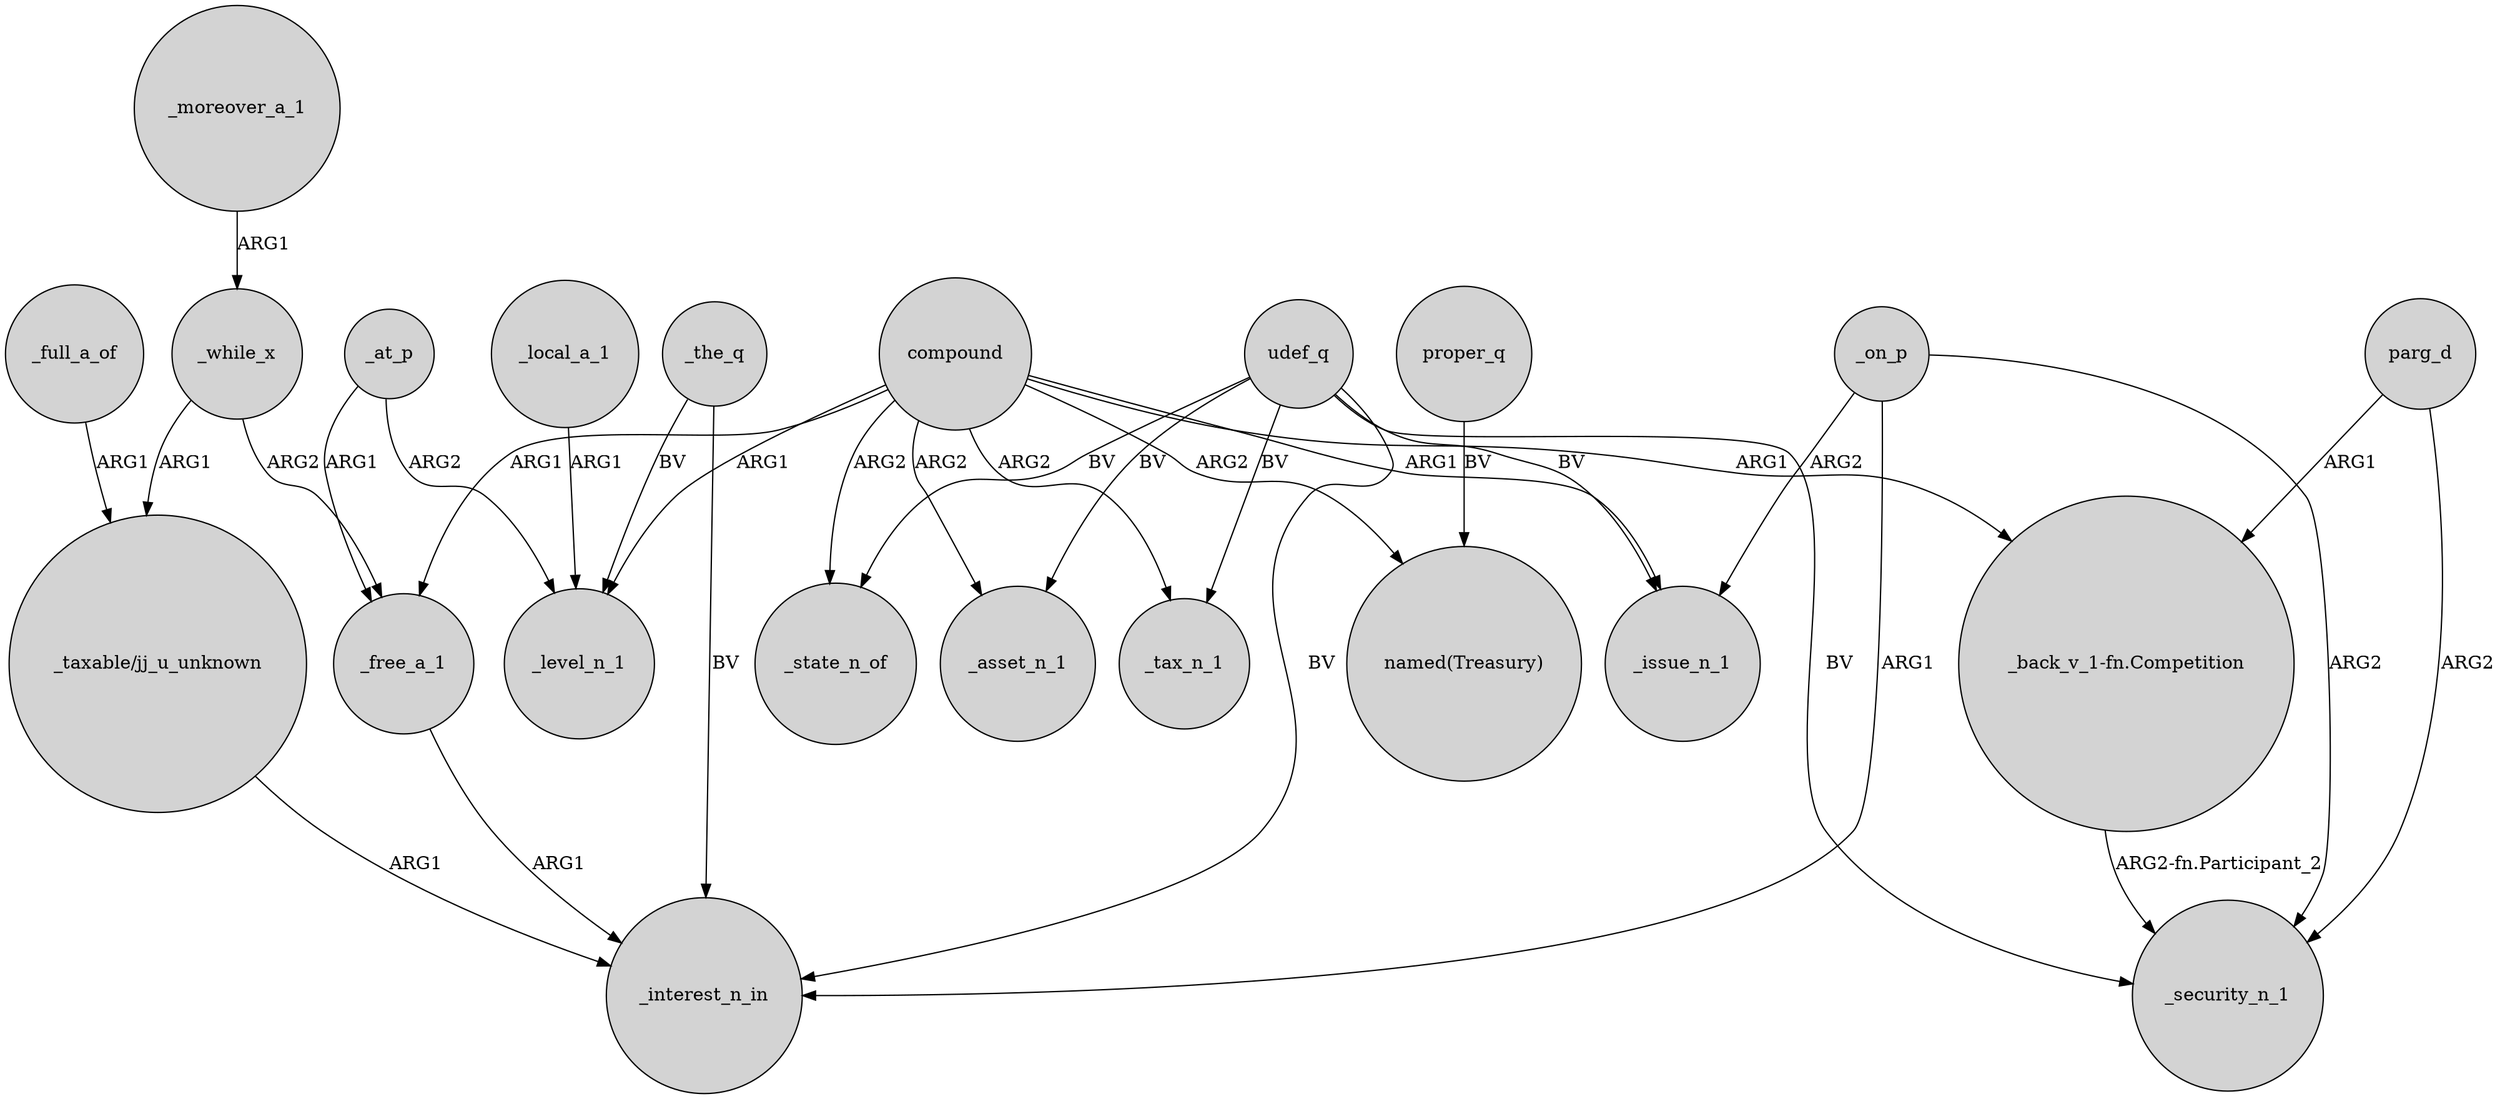 digraph {
	node [shape=circle style=filled]
	_free_a_1 -> _interest_n_in [label=ARG1]
	_while_x -> "_taxable/jj_u_unknown" [label=ARG1]
	compound -> _level_n_1 [label=ARG1]
	_the_q -> _level_n_1 [label=BV]
	compound -> "_back_v_1-fn.Competition" [label=ARG1]
	compound -> _asset_n_1 [label=ARG2]
	_local_a_1 -> _level_n_1 [label=ARG1]
	_at_p -> _level_n_1 [label=ARG2]
	_at_p -> _free_a_1 [label=ARG1]
	compound -> _free_a_1 [label=ARG1]
	udef_q -> _tax_n_1 [label=BV]
	_on_p -> _interest_n_in [label=ARG1]
	_full_a_of -> "_taxable/jj_u_unknown" [label=ARG1]
	_moreover_a_1 -> _while_x [label=ARG1]
	udef_q -> _security_n_1 [label=BV]
	udef_q -> _asset_n_1 [label=BV]
	udef_q -> _state_n_of [label=BV]
	proper_q -> "named(Treasury)" [label=BV]
	"_back_v_1-fn.Competition" -> _security_n_1 [label="ARG2-fn.Participant_2"]
	_the_q -> _interest_n_in [label=BV]
	"_taxable/jj_u_unknown" -> _interest_n_in [label=ARG1]
	compound -> _tax_n_1 [label=ARG2]
	_on_p -> _security_n_1 [label=ARG2]
	_on_p -> _issue_n_1 [label=ARG2]
	_while_x -> _free_a_1 [label=ARG2]
	udef_q -> _issue_n_1 [label=BV]
	udef_q -> _interest_n_in [label=BV]
	compound -> "named(Treasury)" [label=ARG2]
	compound -> _state_n_of [label=ARG2]
	parg_d -> _security_n_1 [label=ARG2]
	compound -> _issue_n_1 [label=ARG1]
	parg_d -> "_back_v_1-fn.Competition" [label=ARG1]
}
